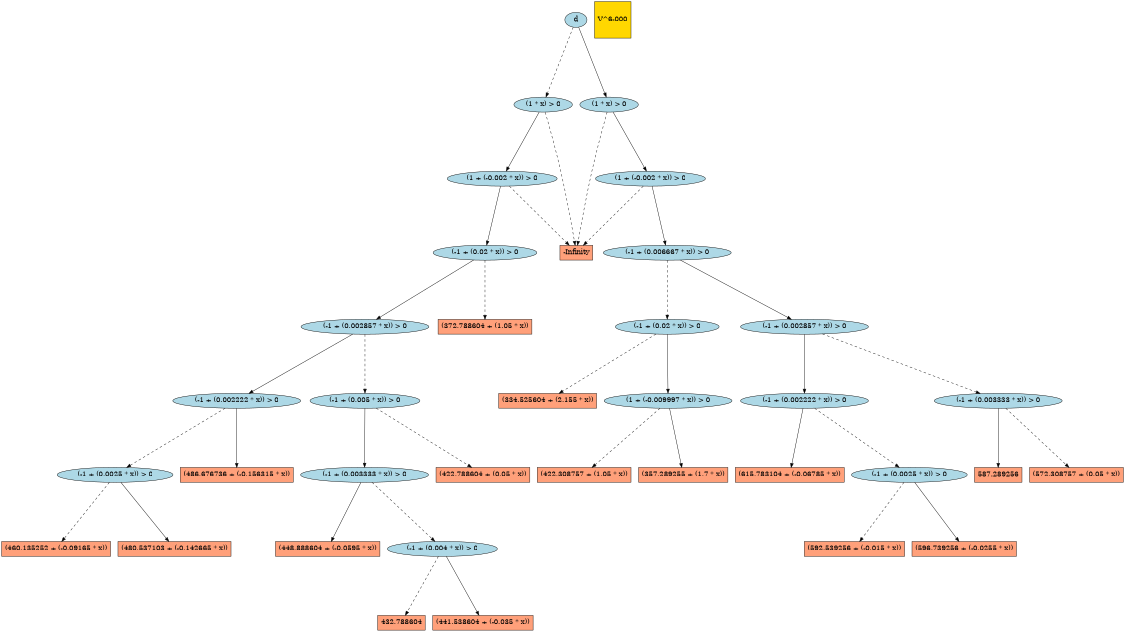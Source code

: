 digraph G { 
graph [ fontname = "Helvetica",fontsize="16",ratio = "auto",
        size="7.5,10",ranksep="2.00" ];
node [fontsize="16"];
"132310" [label="d",fillcolor=lightblue,color=black,shape=ellipse,style=filled];
"113170" [label="(422.308757 + (1.05 * x))",fillcolor=lightsalmon,color=black,shape=box,style=filled];
"110104" [label="(1 + (-0.002 * x)) > 0",fillcolor=lightblue,color=black,shape=ellipse,style=filled];
"110103" [label="(-1 + (0.02 * x)) > 0",fillcolor=lightblue,color=black,shape=ellipse,style=filled];
"110105" [label="(1 * x) > 0",fillcolor=lightblue,color=black,shape=ellipse,style=filled];
"113172" [label="(357.289255 + (1.7 * x))",fillcolor=lightsalmon,color=black,shape=box,style=filled];
"110102" [label="(-1 + (0.002857 * x)) > 0",fillcolor=lightblue,color=black,shape=ellipse,style=filled];
"110101" [label="(-1 + (0.002222 * x)) > 0",fillcolor=lightblue,color=black,shape=ellipse,style=filled];
"108514" [label="(448.888604 + (-0.0595 * x))",fillcolor=lightsalmon,color=black,shape=box,style=filled];
"127708" [label="(615.783104 + (-0.06785 * x))",fillcolor=lightsalmon,color=black,shape=box,style=filled];
"109706" [label="(-1 + (0.0025 * x)) > 0",fillcolor=lightblue,color=black,shape=ellipse,style=filled];
"108822" [label="(-1 + (0.003333 * x)) > 0",fillcolor=lightblue,color=black,shape=ellipse,style=filled];
"105613" [label="432.788604",fillcolor=lightsalmon,color=black,shape=box,style=filled];
"106807" [label="(-1 + (0.004 * x)) > 0",fillcolor=lightblue,color=black,shape=ellipse,style=filled];
"98605" [label="(422.788604 + (0.05 * x))",fillcolor=lightsalmon,color=black,shape=box,style=filled];
"106108" [label="(486.676736 + (-0.156315 * x))",fillcolor=lightsalmon,color=black,shape=box,style=filled];
"108823" [label="(-1 + (0.005 * x)) > 0",fillcolor=lightblue,color=black,shape=ellipse,style=filled];
"127029" [label="(592.539256 + (-0.015 * x))",fillcolor=lightsalmon,color=black,shape=box,style=filled];
"126032" [label="587.289256",fillcolor=lightsalmon,color=black,shape=box,style=filled];
"132309" [label="(1 * x) > 0",fillcolor=lightblue,color=black,shape=ellipse,style=filled];
"119167" [label="(-1 + (0.02 * x)) > 0",fillcolor=lightblue,color=black,shape=ellipse,style=filled];
"111291" [label="(334.525604 + (2.155 * x))",fillcolor=lightsalmon,color=black,shape=box,style=filled];
"106524" [label="(441.538604 + (-0.035 * x))",fillcolor=lightsalmon,color=black,shape=box,style=filled];
"107734" [label="(460.135252 + (-0.09165 * x))",fillcolor=lightsalmon,color=black,shape=box,style=filled];
"132306" [label="(-1 + (0.002857 * x)) > 0",fillcolor=lightblue,color=black,shape=ellipse,style=filled];
"119041" [label="(1 + (-0.009997 * x)) > 0",fillcolor=lightblue,color=black,shape=ellipse,style=filled];
"132305" [label="(-1 + (0.002222 * x)) > 0",fillcolor=lightblue,color=black,shape=ellipse,style=filled];
"124261" [label="(572.308757 + (0.05 * x))",fillcolor=lightsalmon,color=black,shape=box,style=filled];
"132308" [label="(1 + (-0.002 * x)) > 0",fillcolor=lightblue,color=black,shape=ellipse,style=filled];
"84563" [label="(372.788604 + (1.05 * x))",fillcolor=lightsalmon,color=black,shape=box,style=filled];
"132307" [label="(-1 + (0.006667 * x)) > 0",fillcolor=lightblue,color=black,shape=ellipse,style=filled];
"105825" [label="(480.537103 + (-0.142665 * x))",fillcolor=lightsalmon,color=black,shape=box,style=filled];
"4" [label="-Infinity",fillcolor=lightsalmon,color=black,shape=box,style=filled];
"131908" [label="(-1 + (0.0025 * x)) > 0",fillcolor=lightblue,color=black,shape=ellipse,style=filled];
"_temp_" [label="V^6-000",fillcolor=gold1,color=black,shape=square,style=filled];
"127331" [label="(596.739256 + (-0.0255 * x))",fillcolor=lightsalmon,color=black,shape=box,style=filled];
"130964" [label="(-1 + (0.003333 * x)) > 0",fillcolor=lightblue,color=black,shape=ellipse,style=filled];
"132310" -> "132309" [color=black,style=solid];
"132310" -> "110105" [color=black,style=dashed];
"110104" -> "4" [color=black,style=dashed];
"110104" -> "110103" [color=black,style=solid];
"110103" -> "110102" [color=black,style=solid];
"110103" -> "84563" [color=black,style=dashed];
"110105" -> "4" [color=black,style=dashed];
"110105" -> "110104" [color=black,style=solid];
"110102" -> "108823" [color=black,style=dashed];
"110102" -> "110101" [color=black,style=solid];
"110101" -> "106108" [color=black,style=solid];
"110101" -> "109706" [color=black,style=dashed];
"109706" -> "105825" [color=black,style=solid];
"109706" -> "107734" [color=black,style=dashed];
"108822" -> "108514" [color=black,style=solid];
"108822" -> "106807" [color=black,style=dashed];
"106807" -> "105613" [color=black,style=dashed];
"106807" -> "106524" [color=black,style=solid];
"108823" -> "108822" [color=black,style=solid];
"108823" -> "98605" [color=black,style=dashed];
"132309" -> "4" [color=black,style=dashed];
"132309" -> "132308" [color=black,style=solid];
"119167" -> "111291" [color=black,style=dashed];
"119167" -> "119041" [color=black,style=solid];
"132306" -> "132305" [color=black,style=solid];
"132306" -> "130964" [color=black,style=dashed];
"119041" -> "113170" [color=black,style=dashed];
"119041" -> "113172" [color=black,style=solid];
"132305" -> "127708" [color=black,style=solid];
"132305" -> "131908" [color=black,style=dashed];
"132308" -> "4" [color=black,style=dashed];
"132308" -> "132307" [color=black,style=solid];
"132307" -> "119167" [color=black,style=dashed];
"132307" -> "132306" [color=black,style=solid];
"131908" -> "127029" [color=black,style=dashed];
"131908" -> "127331" [color=black,style=solid];
"130964" -> "126032" [color=black,style=solid];
"130964" -> "124261" [color=black,style=dashed];
}

